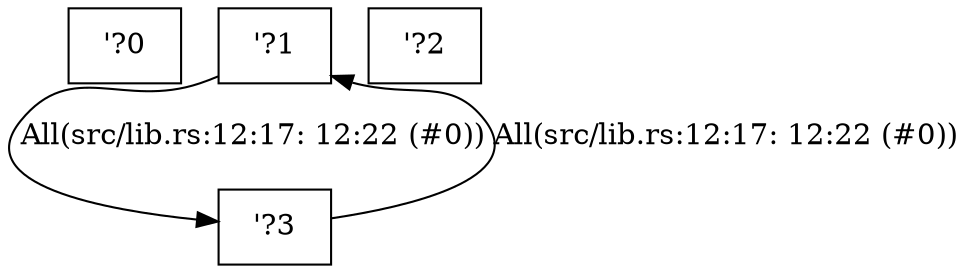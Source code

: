 digraph RegionInferenceContext {
    r0[label="\'?0"][shape="box"];
    r1[label="\'?1"][shape="box"];
    r2[label="\'?2"][shape="box"];
    r3[label="\'?3"][shape="box"];
    r1 -> r3[label="All(src/lib.rs:12:17: 12:22 (#0))"];
    r3 -> r1[label="All(src/lib.rs:12:17: 12:22 (#0))"];
}
